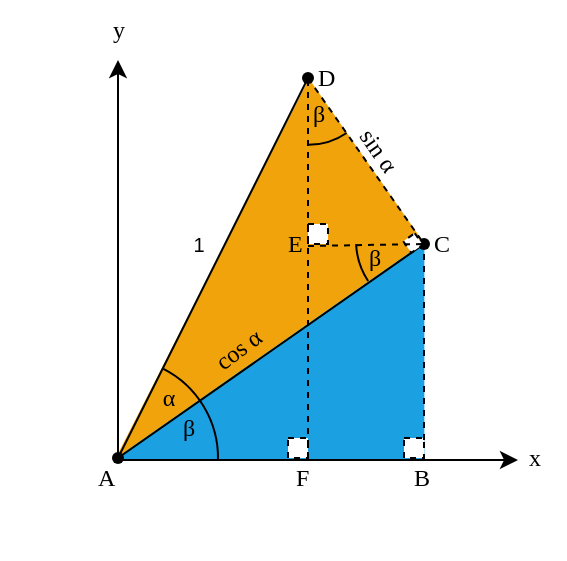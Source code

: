 <mxfile version="28.0.7">
  <diagram name="Page-1" id="98NNi3en-TZQ4uQMV90l">
    <mxGraphModel dx="2013" dy="737" grid="1" gridSize="10" guides="1" tooltips="1" connect="1" arrows="1" fold="1" page="1" pageScale="1" pageWidth="827" pageHeight="1169" math="0" shadow="0">
      <root>
        <mxCell id="0" />
        <mxCell id="1" parent="0" />
        <mxCell id="hgMQAKNkKGoYwcbPnEij-1" value="" style="group" parent="1" vertex="1" connectable="0">
          <mxGeometry x="210" y="340" width="238" height="279" as="geometry" />
        </mxCell>
        <mxCell id="hgMQAKNkKGoYwcbPnEij-44" value="" style="verticalLabelPosition=bottom;verticalAlign=top;html=1;shape=mxgraph.basic.orthogonal_triangle;flipV=0;flipH=1;fillColor=#1ba1e2;fontColor=#ffffff;strokeColor=none;" parent="hgMQAKNkKGoYwcbPnEij-1" vertex="1">
          <mxGeometry x="12.18" y="121" width="156" height="109" as="geometry" />
        </mxCell>
        <mxCell id="hgMQAKNkKGoYwcbPnEij-39" value="" style="verticalLabelPosition=bottom;verticalAlign=top;html=1;shape=mxgraph.basic.orthogonal_triangle;rotation=145;flipH=0;flipV=1;fillColor=#f0a30a;fontColor=#000000;strokeColor=none;" parent="hgMQAKNkKGoYwcbPnEij-1" vertex="1">
          <mxGeometry x="-31.82" y="84.27" width="188" height="100" as="geometry" />
        </mxCell>
        <mxCell id="hgMQAKNkKGoYwcbPnEij-7" value="" style="verticalLabelPosition=bottom;verticalAlign=top;html=1;shape=mxgraph.basic.arc;startAngle=0.075;endAngle=0.253;" parent="hgMQAKNkKGoYwcbPnEij-1" vertex="1">
          <mxGeometry x="-35" y="179" width="100" height="100" as="geometry" />
        </mxCell>
        <mxCell id="hgMQAKNkKGoYwcbPnEij-2" value="" style="endArrow=classic;html=1;rounded=0;strokeColor=light-dark(#000000,#FF3333);" parent="hgMQAKNkKGoYwcbPnEij-1" edge="1">
          <mxGeometry width="50" height="50" relative="1" as="geometry">
            <mxPoint x="15" y="230" as="sourcePoint" />
            <mxPoint x="15" y="30" as="targetPoint" />
          </mxGeometry>
        </mxCell>
        <mxCell id="hgMQAKNkKGoYwcbPnEij-3" value="" style="endArrow=classic;html=1;rounded=0;fillColor=#a20025;strokeColor=light-dark(#000000,#3333FF);" parent="hgMQAKNkKGoYwcbPnEij-1" edge="1">
          <mxGeometry width="50" height="50" relative="1" as="geometry">
            <mxPoint x="15" y="230" as="sourcePoint" />
            <mxPoint x="215" y="230" as="targetPoint" />
          </mxGeometry>
        </mxCell>
        <mxCell id="hgMQAKNkKGoYwcbPnEij-4" value="&lt;font style=&quot;color: light-dark(rgb(0, 0, 0), rgb(51, 51, 255));&quot; face=&quot;Times New Roman&quot;&gt;x&lt;/font&gt;" style="text;html=1;align=center;verticalAlign=middle;resizable=0;points=[];autosize=1;strokeColor=none;fillColor=none;" parent="hgMQAKNkKGoYwcbPnEij-1" vertex="1">
          <mxGeometry x="208" y="214" width="30" height="30" as="geometry" />
        </mxCell>
        <mxCell id="hgMQAKNkKGoYwcbPnEij-5" value="&lt;font style=&quot;color: light-dark(rgb(0, 0, 0), rgb(255, 51, 51));&quot; face=&quot;Times New Roman&quot;&gt;y&lt;/font&gt;" style="text;html=1;align=center;verticalAlign=middle;resizable=0;points=[];autosize=1;strokeColor=none;fillColor=none;" parent="hgMQAKNkKGoYwcbPnEij-1" vertex="1">
          <mxGeometry width="30" height="30" as="geometry" />
        </mxCell>
        <mxCell id="hgMQAKNkKGoYwcbPnEij-15" value="" style="endArrow=none;html=1;rounded=0;entryX=0;entryY=0.5;entryDx=0;entryDy=0;strokeColor=light-dark(#000000,#FF9933);" parent="hgMQAKNkKGoYwcbPnEij-1" source="hgMQAKNkKGoYwcbPnEij-6" target="hgMQAKNkKGoYwcbPnEij-11" edge="1">
          <mxGeometry width="50" height="50" relative="1" as="geometry">
            <mxPoint x="50" y="159" as="sourcePoint" />
            <mxPoint x="100" y="109" as="targetPoint" />
          </mxGeometry>
        </mxCell>
        <mxCell id="hgMQAKNkKGoYwcbPnEij-16" value="" style="endArrow=none;html=1;rounded=0;exitX=0.867;exitY=0.483;exitDx=0;exitDy=0;exitPerimeter=0;entryX=0.317;entryY=0.617;entryDx=0;entryDy=0;entryPerimeter=0;strokeColor=light-dark(#000000,#FF9933);" parent="hgMQAKNkKGoYwcbPnEij-1" source="hgMQAKNkKGoYwcbPnEij-6" target="hgMQAKNkKGoYwcbPnEij-13" edge="1">
          <mxGeometry width="50" height="50" relative="1" as="geometry">
            <mxPoint x="50" y="159" as="sourcePoint" />
            <mxPoint x="100" y="109" as="targetPoint" />
          </mxGeometry>
        </mxCell>
        <mxCell id="hgMQAKNkKGoYwcbPnEij-20" value="" style="endArrow=none;html=1;rounded=0;exitX=0;exitY=0.5;exitDx=0;exitDy=0;dashed=1;" parent="hgMQAKNkKGoYwcbPnEij-1" source="hgMQAKNkKGoYwcbPnEij-14" target="hgMQAKNkKGoYwcbPnEij-10" edge="1">
          <mxGeometry width="50" height="50" relative="1" as="geometry">
            <mxPoint x="120" y="129" as="sourcePoint" />
            <mxPoint x="170" y="79" as="targetPoint" />
          </mxGeometry>
        </mxCell>
        <mxCell id="hgMQAKNkKGoYwcbPnEij-22" value="" style="rounded=0;whiteSpace=wrap;html=1;dashed=1;" parent="hgMQAKNkKGoYwcbPnEij-1" vertex="1">
          <mxGeometry x="110" y="112" width="10" height="10" as="geometry" />
        </mxCell>
        <mxCell id="hgMQAKNkKGoYwcbPnEij-27" value="" style="whiteSpace=wrap;html=1;aspect=fixed;dashed=1;" parent="hgMQAKNkKGoYwcbPnEij-1" vertex="1">
          <mxGeometry x="100" y="219" width="10" height="10" as="geometry" />
        </mxCell>
        <mxCell id="hgMQAKNkKGoYwcbPnEij-19" value="" style="endArrow=none;html=1;rounded=0;entryX=0;entryY=0.5;entryDx=0;entryDy=0;dashed=1;exitX=1;exitY=1;exitDx=0;exitDy=0;" parent="hgMQAKNkKGoYwcbPnEij-1" source="hgMQAKNkKGoYwcbPnEij-27" target="hgMQAKNkKGoYwcbPnEij-14" edge="1">
          <mxGeometry width="50" height="50" relative="1" as="geometry">
            <mxPoint x="110" y="220" as="sourcePoint" />
            <mxPoint x="180" y="140" as="targetPoint" />
          </mxGeometry>
        </mxCell>
        <mxCell id="hgMQAKNkKGoYwcbPnEij-28" value="" style="whiteSpace=wrap;html=1;aspect=fixed;dashed=1;" parent="hgMQAKNkKGoYwcbPnEij-1" vertex="1">
          <mxGeometry x="158" y="219" width="10" height="10" as="geometry" />
        </mxCell>
        <mxCell id="hgMQAKNkKGoYwcbPnEij-6" value="" style="shape=waypoint;sketch=0;size=6;pointerEvents=1;points=[];fillColor=none;resizable=0;rotatable=0;perimeter=centerPerimeter;snapToPoint=1;" parent="hgMQAKNkKGoYwcbPnEij-1" vertex="1">
          <mxGeometry x="5" y="219" width="20" height="20" as="geometry" />
        </mxCell>
        <mxCell id="hgMQAKNkKGoYwcbPnEij-12" value="" style="group" parent="hgMQAKNkKGoYwcbPnEij-1" vertex="1" connectable="0">
          <mxGeometry x="100" y="29" width="50" height="20" as="geometry" />
        </mxCell>
        <mxCell id="hgMQAKNkKGoYwcbPnEij-14" value="&lt;div align=&quot;left&quot;&gt;&lt;font face=&quot;Times New Roman&quot;&gt;&amp;nbsp;D&lt;/font&gt;&lt;/div&gt;" style="text;html=1;align=left;verticalAlign=middle;whiteSpace=wrap;rounded=0;" parent="hgMQAKNkKGoYwcbPnEij-12" vertex="1">
          <mxGeometry x="10" width="40" height="20" as="geometry" />
        </mxCell>
        <mxCell id="hgMQAKNkKGoYwcbPnEij-13" value="&#xa;" style="shape=waypoint;sketch=0;size=6;pointerEvents=1;points=[];fillColor=none;resizable=0;rotatable=0;perimeter=centerPerimeter;snapToPoint=1;dashed=1;dashPattern=8 8;" parent="hgMQAKNkKGoYwcbPnEij-12" vertex="1">
          <mxGeometry width="20" height="20" as="geometry" />
        </mxCell>
        <mxCell id="hgMQAKNkKGoYwcbPnEij-9" value="" style="group" parent="hgMQAKNkKGoYwcbPnEij-1" vertex="1" connectable="0">
          <mxGeometry x="158" y="112" width="50" height="20" as="geometry" />
        </mxCell>
        <mxCell id="hgMQAKNkKGoYwcbPnEij-10" value="&#xa;" style="shape=waypoint;sketch=0;size=6;pointerEvents=1;points=[];fillColor=none;resizable=0;rotatable=0;perimeter=centerPerimeter;snapToPoint=1;" parent="hgMQAKNkKGoYwcbPnEij-9" vertex="1">
          <mxGeometry width="20" height="20" as="geometry" />
        </mxCell>
        <mxCell id="hgMQAKNkKGoYwcbPnEij-11" value="&lt;div align=&quot;left&quot;&gt;&lt;font face=&quot;Times New Roman&quot;&gt;&amp;nbsp;C&lt;/font&gt;&lt;/div&gt;" style="text;html=1;align=left;verticalAlign=middle;whiteSpace=wrap;rounded=0;" parent="hgMQAKNkKGoYwcbPnEij-9" vertex="1">
          <mxGeometry x="10" width="40" height="20" as="geometry" />
        </mxCell>
        <mxCell id="hgMQAKNkKGoYwcbPnEij-25" value="" style="rounded=0;whiteSpace=wrap;html=1;direction=south;rotation=325;dashed=1;" parent="hgMQAKNkKGoYwcbPnEij-9" vertex="1">
          <mxGeometry x="1" y="6" width="7" height="7" as="geometry" />
        </mxCell>
        <mxCell id="hgMQAKNkKGoYwcbPnEij-30" value="&lt;font style=&quot;font-size: 10px; color: light-dark(rgb(0, 0, 0), rgb(255, 153, 51));&quot;&gt;1&lt;/font&gt;" style="text;html=1;align=center;verticalAlign=middle;resizable=0;points=[];autosize=1;strokeColor=none;fillColor=none;" parent="hgMQAKNkKGoYwcbPnEij-1" vertex="1">
          <mxGeometry x="40" y="107" width="30" height="30" as="geometry" />
        </mxCell>
        <mxCell id="hgMQAKNkKGoYwcbPnEij-31" value="&lt;div align=&quot;left&quot;&gt;&lt;font face=&quot;Times New Roman&quot;&gt;&amp;nbsp;A&lt;/font&gt;&lt;/div&gt;" style="text;html=1;align=left;verticalAlign=middle;whiteSpace=wrap;rounded=0;" parent="hgMQAKNkKGoYwcbPnEij-1" vertex="1">
          <mxGeometry y="229" width="40" height="20" as="geometry" />
        </mxCell>
        <mxCell id="hgMQAKNkKGoYwcbPnEij-32" value="&lt;div align=&quot;left&quot;&gt;&lt;font face=&quot;Times New Roman&quot;&gt;&amp;nbsp;F&lt;/font&gt;&lt;/div&gt;" style="text;html=1;align=left;verticalAlign=middle;whiteSpace=wrap;rounded=0;" parent="hgMQAKNkKGoYwcbPnEij-1" vertex="1">
          <mxGeometry x="99" y="229" width="40" height="20" as="geometry" />
        </mxCell>
        <mxCell id="hgMQAKNkKGoYwcbPnEij-33" value="&lt;div align=&quot;left&quot;&gt;&lt;font face=&quot;Times New Roman&quot;&gt;&amp;nbsp;B&lt;/font&gt;&lt;/div&gt;" style="text;html=1;align=left;verticalAlign=middle;whiteSpace=wrap;rounded=0;" parent="hgMQAKNkKGoYwcbPnEij-1" vertex="1">
          <mxGeometry x="158" y="229" width="40" height="20" as="geometry" />
        </mxCell>
        <mxCell id="hgMQAKNkKGoYwcbPnEij-34" value="&lt;div align=&quot;left&quot;&gt;&lt;font face=&quot;Times New Roman&quot;&gt;&amp;nbsp;E&lt;/font&gt;&lt;/div&gt;" style="text;html=1;align=left;verticalAlign=middle;whiteSpace=wrap;rounded=0;" parent="hgMQAKNkKGoYwcbPnEij-1" vertex="1">
          <mxGeometry x="95" y="112" width="40" height="20" as="geometry" />
        </mxCell>
        <mxCell id="hgMQAKNkKGoYwcbPnEij-37" value="&lt;font face=&quot;Times New Roman&quot;&gt;sin&lt;span lang=&quot;en&quot; class=&quot;BxUVEf ILfuVd&quot;&gt;&lt;span class=&quot;hgKElc&quot;&gt;&amp;nbsp;α&lt;/span&gt;&lt;/span&gt;&lt;/font&gt;" style="text;html=1;align=center;verticalAlign=middle;resizable=0;points=[];autosize=1;strokeColor=none;fillColor=none;rotation=55;" parent="hgMQAKNkKGoYwcbPnEij-1" vertex="1">
          <mxGeometry x="120" y="60" width="50" height="30" as="geometry" />
        </mxCell>
        <mxCell id="hgMQAKNkKGoYwcbPnEij-38" value="&lt;font face=&quot;Times New Roman&quot;&gt;&lt;span lang=&quot;en&quot; class=&quot;BxUVEf ILfuVd&quot;&gt;&lt;span class=&quot;hgKElc&quot;&gt;cos&amp;nbsp;&lt;/span&gt;&lt;/span&gt;&lt;/font&gt;&lt;font face=&quot;Times New Roman&quot;&gt;&lt;span lang=&quot;en&quot; class=&quot;BxUVEf ILfuVd&quot;&gt;&lt;span class=&quot;hgKElc&quot;&gt;α&lt;/span&gt;&lt;/span&gt;&lt;/font&gt;" style="text;html=1;align=center;verticalAlign=middle;resizable=0;points=[];autosize=1;strokeColor=none;fillColor=none;rotation=323;" parent="hgMQAKNkKGoYwcbPnEij-1" vertex="1">
          <mxGeometry x="50" y="160" width="50" height="30" as="geometry" />
        </mxCell>
        <mxCell id="hgMQAKNkKGoYwcbPnEij-41" value="&lt;font face=&quot;Times New Roman&quot;&gt;&lt;span lang=&quot;en&quot; class=&quot;BxUVEf ILfuVd&quot;&gt;&lt;span class=&quot;hgKElc&quot;&gt;α&lt;/span&gt;&lt;/span&gt;&lt;/font&gt;" style="text;html=1;align=center;verticalAlign=middle;resizable=0;points=[];autosize=1;strokeColor=none;fillColor=none;" parent="hgMQAKNkKGoYwcbPnEij-1" vertex="1">
          <mxGeometry x="25" y="184.27" width="30" height="30" as="geometry" />
        </mxCell>
        <mxCell id="hgMQAKNkKGoYwcbPnEij-43" value="&lt;span data-huuid=&quot;11080961971377987387&quot;&gt;&lt;span&gt;&lt;font face=&quot;Times New Roman&quot;&gt;β&lt;/font&gt;&lt;/span&gt;&lt;/span&gt;" style="text;html=1;align=center;verticalAlign=middle;resizable=0;points=[];autosize=1;strokeColor=none;fillColor=none;" parent="hgMQAKNkKGoYwcbPnEij-1" vertex="1">
          <mxGeometry x="35" y="199.0" width="30" height="30" as="geometry" />
        </mxCell>
        <mxCell id="hA9lWFGxY8dei8BSWIib-4" value="" style="verticalLabelPosition=bottom;verticalAlign=top;html=1;shape=mxgraph.basic.arc;startAngle=0.655;endAngle=0.742;" vertex="1" parent="hgMQAKNkKGoYwcbPnEij-1">
          <mxGeometry x="134" y="84.27" width="70" height="72" as="geometry" />
        </mxCell>
        <mxCell id="hA9lWFGxY8dei8BSWIib-5" value="&lt;span data-huuid=&quot;11080961971377987387&quot;&gt;&lt;span&gt;&lt;font face=&quot;Times New Roman&quot;&gt;β&lt;/font&gt;&lt;/span&gt;&lt;/span&gt;" style="text;html=1;align=center;verticalAlign=middle;resizable=0;points=[];autosize=1;strokeColor=none;fillColor=none;fontColor=light-dark(#000000,#62A0EA);" vertex="1" parent="hgMQAKNkKGoYwcbPnEij-1">
          <mxGeometry x="128" y="114" width="30" height="30" as="geometry" />
        </mxCell>
        <mxCell id="hA9lWFGxY8dei8BSWIib-7" value="" style="verticalLabelPosition=bottom;verticalAlign=top;html=1;shape=mxgraph.basic.arc;startAngle=0.404;endAngle=0.5;aspect=fixed;" vertex="1" parent="hgMQAKNkKGoYwcbPnEij-1">
          <mxGeometry x="77" y="5.64" width="66.73" height="66.73" as="geometry" />
        </mxCell>
        <mxCell id="hA9lWFGxY8dei8BSWIib-8" value="&lt;span data-huuid=&quot;11080961971377987387&quot;&gt;&lt;span&gt;&lt;font face=&quot;Times New Roman&quot;&gt;β&lt;/font&gt;&lt;/span&gt;&lt;/span&gt;" style="text;html=1;align=center;verticalAlign=middle;resizable=0;points=[];autosize=1;strokeColor=none;fillColor=none;fontColor=light-dark(#000000,#62A0EA);" vertex="1" parent="hgMQAKNkKGoYwcbPnEij-1">
          <mxGeometry x="100" y="42.37" width="30" height="30" as="geometry" />
        </mxCell>
        <mxCell id="hgMQAKNkKGoYwcbPnEij-18" value="" style="endArrow=none;html=1;rounded=0;entryX=0.457;entryY=0.671;entryDx=0;entryDy=0;entryPerimeter=0;dashed=1;" parent="1" target="hgMQAKNkKGoYwcbPnEij-10" edge="1">
          <mxGeometry width="50" height="50" relative="1" as="geometry">
            <mxPoint x="378" y="560" as="sourcePoint" />
            <mxPoint x="390" y="480" as="targetPoint" />
          </mxGeometry>
        </mxCell>
        <mxCell id="hgMQAKNkKGoYwcbPnEij-21" value="" style="endArrow=none;html=1;rounded=0;entryX=0;entryY=0.5;entryDx=0;entryDy=0;dashed=1;" parent="1" target="hgMQAKNkKGoYwcbPnEij-11" edge="1">
          <mxGeometry width="50" height="50" relative="1" as="geometry">
            <mxPoint x="320" y="463" as="sourcePoint" />
            <mxPoint x="380" y="420" as="targetPoint" />
          </mxGeometry>
        </mxCell>
      </root>
    </mxGraphModel>
  </diagram>
</mxfile>
